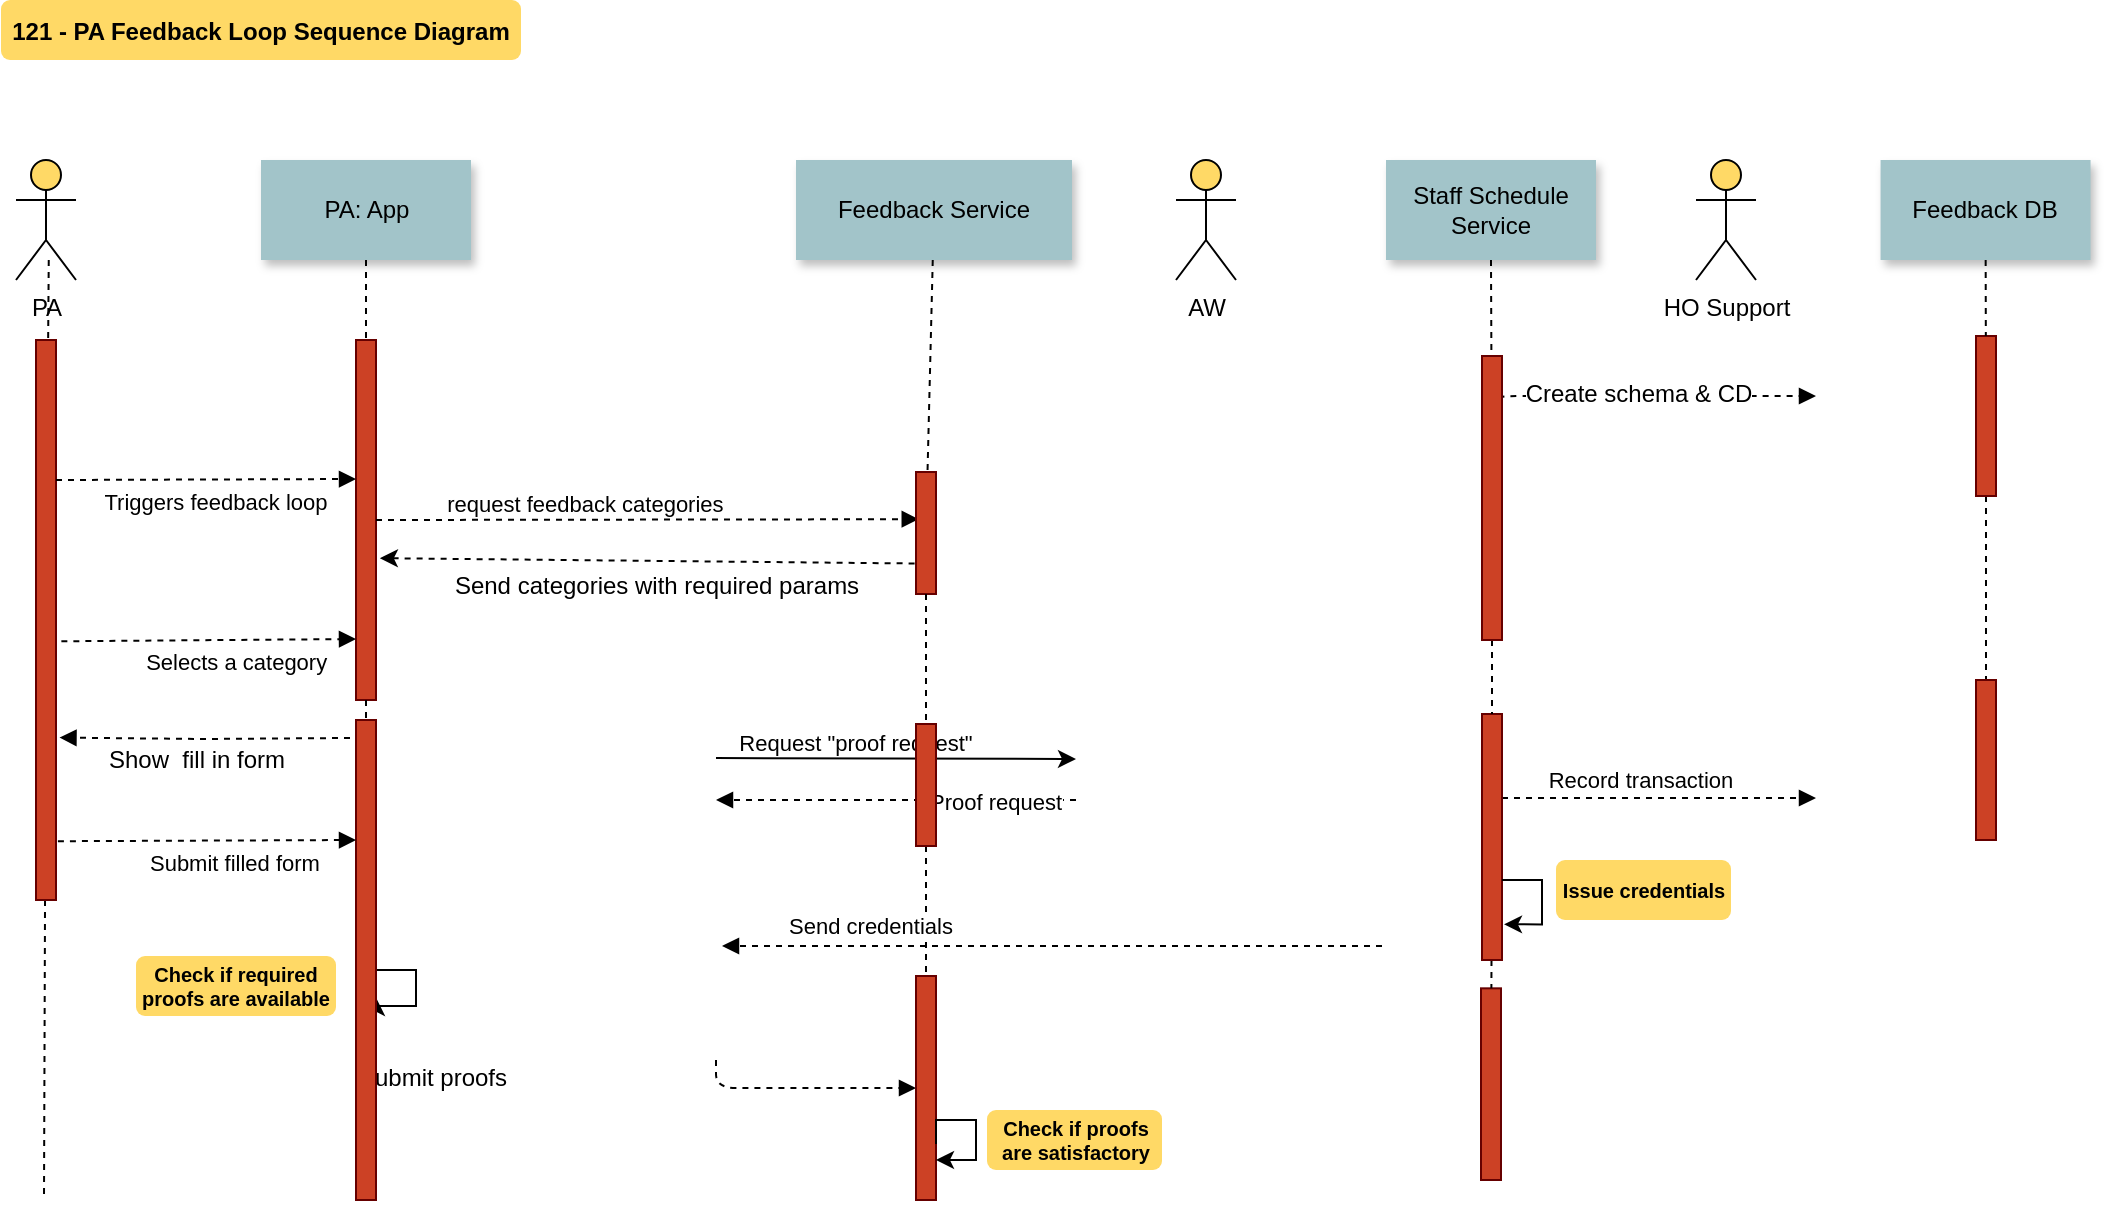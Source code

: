 <mxfile version="12.1.7" type="github" pages="1"><diagram name="Page-1" id="9361dd3d-8414-5efd-6122-117bd74ce7a7"><mxGraphModel dx="2009" dy="988" grid="1" gridSize="10" guides="1" tooltips="1" connect="1" arrows="1" fold="1" page="0" pageScale="1.5" pageWidth="826" pageHeight="1169" background="#ffffff" math="0" shadow="0"><root><mxCell id="0"/><mxCell id="1" parent="0"/><mxCell id="2" value="" style="fillColor=#CC4125;strokeColor=#660000" parent="1" vertex="1"><mxGeometry x="30" y="150" width="10" height="180" as="geometry"/></mxCell><mxCell id="4" value="PA: App" style="shadow=1;fillColor=#A2C4C9;strokeColor=none;whiteSpace=wrap;" parent="1" vertex="1"><mxGeometry x="-17.5" y="60" width="105" height="50" as="geometry"/></mxCell><mxCell id="7" value="Staff Schedule Service" style="shadow=1;fillColor=#A2C4C9;strokeColor=none;whiteSpace=wrap;" parent="1" vertex="1"><mxGeometry x="545" y="60" width="105" height="50" as="geometry"/></mxCell><mxCell id="9" value="request feedback categories" style="edgeStyle=none;verticalLabelPosition=top;verticalAlign=bottom;entryX=0.138;entryY=0.387;entryDx=0;entryDy=0;exitX=1;exitY=0.5;exitDx=0;exitDy=0;entryPerimeter=0;dashed=1;endFill=1;endArrow=block;startFill=0;startArrow=none;" parent="1" edge="1" target="4HXD_U9j3b60p4fibFge-90" source="2"><mxGeometry x="-150" y="4" width="100" height="100" as="geometry"><mxPoint x="60" y="243.5" as="sourcePoint"/><mxPoint x="241.6" y="245.159" as="targetPoint"/><mxPoint x="-31" y="1" as="offset"/></mxGeometry></mxCell><mxCell id="11" value="" style="edgeStyle=none;verticalLabelPosition=top;verticalAlign=bottom;endArrow=none;startArrow=classic;dashed=1;entryX=0;entryY=0.75;entryDx=0;entryDy=0;exitX=1.194;exitY=0.606;exitDx=0;exitDy=0;exitPerimeter=0;" parent="1" edge="1" target="4HXD_U9j3b60p4fibFge-90" source="2"><mxGeometry x="120" y="172.259" width="100" height="100" as="geometry"><mxPoint x="110" y="259.759" as="sourcePoint"/><mxPoint x="286.76" y="260.398" as="targetPoint"/></mxGeometry></mxCell><mxCell id="HILvpN4AN2ozblUCMKvK-89" value="Send categories with required params" style="text;html=1;resizable=0;points=[];align=center;verticalAlign=middle;labelBackgroundColor=#ffffff;fontStyle=0" parent="11" vertex="1" connectable="0"><mxGeometry relative="1" as="geometry"><mxPoint x="4" y="12" as="offset"/></mxGeometry></mxCell><mxCell id="15" value="Feedback DB" style="shadow=1;fillColor=#A2C4C9;strokeColor=none;whiteSpace=wrap;" parent="1" vertex="1"><mxGeometry x="792.284" y="60.0" width="105" height="50" as="geometry"/></mxCell><mxCell id="16" value="" style="edgeStyle=none;endArrow=none;dashed=1;" parent="1" source="4HXD_U9j3b60p4fibFge-112" target="17" edge="1"><mxGeometry x="767.043" y="270" width="100" height="100" as="geometry"><mxPoint x="844.543" y="220.0" as="sourcePoint"/><mxPoint x="844.543" y="240.0" as="targetPoint"/></mxGeometry></mxCell><mxCell id="17" value="" style="fillColor=#CC4125;strokeColor=#660000" parent="1" vertex="1"><mxGeometry x="840" y="320" width="10" height="80" as="geometry"/></mxCell><mxCell id="30" value="Feedback Service" style="shadow=1;fillColor=#A2C4C9;strokeColor=none;whiteSpace=wrap;" parent="1" vertex="1"><mxGeometry x="250" y="60" width="138" height="50" as="geometry"/></mxCell><mxCell id="33" value="" style="edgeStyle=elbowEdgeStyle;elbow=horizontal;endArrow=none;dashed=1" parent="1" source="4" target="2" edge="1"><mxGeometry x="60.0" y="310" width="100" height="100" as="geometry"><mxPoint x="60.0" y="410" as="sourcePoint"/><mxPoint x="160" y="310" as="targetPoint"/></mxGeometry></mxCell><mxCell id="4HXD_U9j3b60p4fibFge-115" style="edgeStyle=orthogonalEdgeStyle;rounded=0;orthogonalLoop=1;jettySize=auto;html=1;fontSize=15;entryX=1.011;entryY=0.579;entryDx=0;entryDy=0;entryPerimeter=0;exitX=1;exitY=0.5;exitDx=0;exitDy=0;" parent="1" source="42" target="42" edge="1"><mxGeometry relative="1" as="geometry"><mxPoint x="50" y="490" as="targetPoint"/><Array as="points"><mxPoint x="60" y="465"/><mxPoint x="60" y="483"/></Array></mxGeometry></mxCell><mxCell id="4HXD_U9j3b60p4fibFge-122" style="edgeStyle=orthogonalEdgeStyle;rounded=1;orthogonalLoop=1;jettySize=auto;html=1;entryX=0;entryY=0.5;entryDx=0;entryDy=0;fontSize=11;dashed=1;verticalAlign=bottom;endFill=1;endArrow=block;startFill=0;startArrow=none;" parent="1" target="49" edge="1"><mxGeometry relative="1" as="geometry"><mxPoint x="210" y="510" as="sourcePoint"/><Array as="points"><mxPoint x="210" y="524"/></Array></mxGeometry></mxCell><mxCell id="4HXD_U9j3b60p4fibFge-123" value="Submit proofs" style="text;html=1;resizable=0;points=[];align=center;verticalAlign=middle;labelBackgroundColor=#ffffff;fontSize=12;" parent="4HXD_U9j3b60p4fibFge-122" vertex="1" connectable="0"><mxGeometry x="-0.272" y="5" relative="1" as="geometry"><mxPoint x="-170" as="offset"/></mxGeometry></mxCell><mxCell id="jYBo3Zhqs0pMkhHqMW5u-86" value="" style="edgeStyle=orthogonalEdgeStyle;rounded=1;orthogonalLoop=1;jettySize=auto;html=1;entryX=1.175;entryY=0.71;entryDx=0;entryDy=0;entryPerimeter=0;dashed=1;verticalAlign=bottom;endFill=1;endArrow=block;startFill=0;startArrow=none;" edge="1" parent="1" target="jYBo3Zhqs0pMkhHqMW5u-84"><mxGeometry x="0.061" y="-19" relative="1" as="geometry"><mxPoint x="27" y="349" as="sourcePoint"/><mxPoint as="offset"/></mxGeometry></mxCell><mxCell id="jYBo3Zhqs0pMkhHqMW5u-87" value="Show&amp;nbsp; fill in form" style="text;html=1;resizable=0;points=[];align=center;verticalAlign=middle;labelBackgroundColor=#ffffff;" vertex="1" connectable="0" parent="jYBo3Zhqs0pMkhHqMW5u-86"><mxGeometry x="0.15" y="-4" relative="1" as="geometry"><mxPoint x="6.5" y="15" as="offset"/></mxGeometry></mxCell><mxCell id="42" value="" style="fillColor=#CC4125;strokeColor=#660000" parent="1" vertex="1"><mxGeometry x="30" y="340" width="10" height="240" as="geometry"/></mxCell><mxCell id="43" value="             Proof request" style="edgeStyle=elbowEdgeStyle;elbow=vertical;dashed=1;verticalLabelPosition=top;verticalAlign=bottom;align=center;exitX=0;exitY=0.42;exitDx=0;exitDy=0;endFill=1;endArrow=block;startFill=0;startArrow=none;exitPerimeter=0;" parent="1" edge="1"><mxGeometry y="170" width="100" height="100" as="geometry"><mxPoint x="390" y="380" as="sourcePoint"/><mxPoint x="210" y="380" as="targetPoint"/><Array as="points"/><mxPoint x="50" y="10" as="offset"/></mxGeometry></mxCell><mxCell id="44" value="" style="edgeStyle=none;dashed=1;endArrow=none" parent="1" source="2" target="42" edge="1"><mxGeometry x="-120" y="300" width="100" height="100" as="geometry"><mxPoint x="-120" y="400" as="sourcePoint"/><mxPoint x="-20" y="300" as="targetPoint"/></mxGeometry></mxCell><mxCell id="48" value="" style="fillColor=#CC4125;strokeColor=#660000" parent="1" vertex="1"><mxGeometry x="592.5" y="474.167" width="10" height="95.833" as="geometry"/></mxCell><mxCell id="49" value="" style="fillColor=#CC4125;strokeColor=#660000" parent="1" vertex="1"><mxGeometry x="310" y="468" width="10" height="112" as="geometry"/></mxCell><mxCell id="50" value="" style="edgeStyle=none;endArrow=none;dashed=1" parent="1" source="4HXD_U9j3b60p4fibFge-125" target="49" edge="1"><mxGeometry x="266.571" y="205" width="100" height="100" as="geometry"><mxPoint x="341.736" y="150" as="sourcePoint"/><mxPoint x="341.736" y="329.394" as="targetPoint"/></mxGeometry></mxCell><mxCell id="52" value="" style="edgeStyle=none;endArrow=none;dashed=1" parent="1" source="HILvpN4AN2ozblUCMKvK-92" target="48" edge="1"><mxGeometry x="626.571" y="339.697" width="100" height="100" as="geometry"><mxPoint x="701.736" y="284.697" as="sourcePoint"/><mxPoint x="701.736" y="464.091" as="targetPoint"/></mxGeometry></mxCell><mxCell id="71" value="121 - PA Feedback Loop Sequence Diagram" style="rounded=1;fontStyle=1;fillColor=#FFD966;strokeColor=none" parent="1" vertex="1"><mxGeometry x="-147.5" y="-20" width="260" height="30" as="geometry"/></mxCell><mxCell id="72" value="Check if required proofs are available" style="rounded=1;fontStyle=1;fillColor=#FFD966;strokeColor=none;whiteSpace=wrap;fontSize=10;" parent="1" vertex="1"><mxGeometry x="-80" y="458" width="100" height="30" as="geometry"/></mxCell><mxCell id="4HXD_U9j3b60p4fibFge-92" style="edgeStyle=orthogonalEdgeStyle;rounded=1;orthogonalLoop=1;jettySize=auto;html=1;dashed=1;verticalAlign=bottom;endFill=1;endArrow=block;startFill=0;startArrow=none;" parent="1" edge="1"><mxGeometry relative="1" as="geometry"><mxPoint x="603" y="379" as="sourcePoint"/><mxPoint x="760" y="379" as="targetPoint"/><Array as="points"><mxPoint x="650" y="379"/><mxPoint x="650" y="379"/></Array></mxGeometry></mxCell><mxCell id="4HXD_U9j3b60p4fibFge-93" value="Record transaction" style="text;html=1;resizable=0;points=[];align=center;verticalAlign=bottom;labelBackgroundColor=#ffffff;rounded=1;dashed=1;fontSize=11;strokeColor=#000000;endFill=1;endArrow=block;startFill=0;startArrow=none;" parent="4HXD_U9j3b60p4fibFge-92" vertex="1" connectable="0"><mxGeometry x="-0.003" y="10" relative="1" as="geometry"><mxPoint x="-10" y="9" as="offset"/></mxGeometry></mxCell><mxCell id="4HXD_U9j3b60p4fibFge-107" style="edgeStyle=orthogonalEdgeStyle;rounded=1;orthogonalLoop=1;jettySize=auto;html=1;exitX=0;exitY=0.75;exitDx=0;exitDy=0;entryX=1.276;entryY=0.212;entryDx=0;entryDy=0;entryPerimeter=0;fontSize=11;dashed=1;verticalAlign=bottom;endFill=1;endArrow=block;startFill=0;startArrow=none;" parent="1" edge="1"><mxGeometry relative="1" as="geometry"><mxPoint x="543" y="453" as="sourcePoint"/><mxPoint x="213" y="453" as="targetPoint"/></mxGeometry></mxCell><mxCell id="4HXD_U9j3b60p4fibFge-108" value="Send credentials" style="text;html=1;resizable=0;points=[];align=center;verticalAlign=bottom;labelBackgroundColor=#ffffff;fontSize=11;rounded=1;dashed=1;strokeColor=#000000;endFill=1;endArrow=block;startFill=0;startArrow=none;" parent="4HXD_U9j3b60p4fibFge-107" vertex="1" connectable="0"><mxGeometry x="0.189" y="2" relative="1" as="geometry"><mxPoint x="-60" y="-4" as="offset"/></mxGeometry></mxCell><mxCell id="HILvpN4AN2ozblUCMKvK-92" value="" style="fillColor=#CC4125;strokeColor=#660000" parent="1" vertex="1"><mxGeometry x="593" y="337" width="10" height="123" as="geometry"/></mxCell><mxCell id="HILvpN4AN2ozblUCMKvK-93" value="" style="edgeStyle=none;endArrow=none;dashed=1;exitX=0.5;exitY=1;exitDx=0;exitDy=0;" parent="1" source="4HXD_U9j3b60p4fibFge-109" target="HILvpN4AN2ozblUCMKvK-92" edge="1"><mxGeometry x="626.571" y="339.697" width="100" height="100" as="geometry"><mxPoint x="598" y="270" as="sourcePoint"/><mxPoint x="597.583" y="464.167" as="targetPoint"/></mxGeometry></mxCell><mxCell id="R1A0qcYAxihJPIgawu35-90" value="Check if proofs are satisfactory" style="rounded=1;fontStyle=1;fillColor=#FFD966;strokeColor=none;whiteSpace=wrap;fontSize=10;" parent="1" vertex="1"><mxGeometry x="345.5" y="535" width="87.5" height="30" as="geometry"/></mxCell><mxCell id="R1A0qcYAxihJPIgawu35-93" value="Request &quot;proof request&quot;" style="edgeStyle=elbowEdgeStyle;elbow=vertical;verticalLabelPosition=top;verticalAlign=bottom;entryX=0;entryY=0.256;entryDx=0;entryDy=0;entryPerimeter=0;" parent="1" edge="1"><mxGeometry y="170" width="100" height="100" as="geometry"><mxPoint x="210" y="359" as="sourcePoint"/><mxPoint x="390" y="360" as="targetPoint"/><Array as="points"/><mxPoint x="-20" y="1" as="offset"/></mxGeometry></mxCell><mxCell id="4HXD_U9j3b60p4fibFge-90" value="" style="fillColor=#CC4125;strokeColor=#660000" parent="1" vertex="1"><mxGeometry x="310" y="216" width="10" height="61" as="geometry"/></mxCell><mxCell id="4HXD_U9j3b60p4fibFge-91" value="" style="edgeStyle=none;endArrow=none;dashed=1" parent="1" source="30" target="4HXD_U9j3b60p4fibFge-90" edge="1"><mxGeometry x="266.571" y="205" width="100" height="100" as="geometry"><mxPoint x="315" y="110" as="sourcePoint"/><mxPoint x="315" y="468.333" as="targetPoint"/></mxGeometry></mxCell><mxCell id="4HXD_U9j3b60p4fibFge-111" style="edgeStyle=orthogonalEdgeStyle;rounded=1;orthogonalLoop=1;jettySize=auto;html=1;exitX=0.929;exitY=0.153;exitDx=0;exitDy=0;fontSize=11;exitPerimeter=0;dashed=1;verticalAlign=bottom;endFill=1;endArrow=block;startFill=0;startArrow=none;" parent="1" source="4HXD_U9j3b60p4fibFge-109" edge="1"><mxGeometry relative="1" as="geometry"><mxPoint x="760" y="178" as="targetPoint"/><Array as="points"><mxPoint x="602" y="178"/></Array></mxGeometry></mxCell><mxCell id="4HXD_U9j3b60p4fibFge-114" value="Create schema &amp;amp; CD" style="text;html=1;resizable=0;points=[];align=center;verticalAlign=middle;labelBackgroundColor=#ffffff;fontSize=12;" parent="4HXD_U9j3b60p4fibFge-111" vertex="1" connectable="0"><mxGeometry x="-0.246" y="1" relative="1" as="geometry"><mxPoint x="10" as="offset"/></mxGeometry></mxCell><mxCell id="4HXD_U9j3b60p4fibFge-109" value="" style="fillColor=#CC4125;strokeColor=#660000" parent="1" vertex="1"><mxGeometry x="593" y="158" width="10" height="142" as="geometry"/></mxCell><mxCell id="4HXD_U9j3b60p4fibFge-110" value="" style="edgeStyle=none;endArrow=none;dashed=1;exitX=0.5;exitY=1;exitDx=0;exitDy=0;" parent="1" source="7" target="4HXD_U9j3b60p4fibFge-109" edge="1"><mxGeometry x="626.571" y="339.697" width="100" height="100" as="geometry"><mxPoint x="597.5" y="110" as="sourcePoint"/><mxPoint x="597.881" y="307" as="targetPoint"/></mxGeometry></mxCell><mxCell id="4HXD_U9j3b60p4fibFge-112" value="" style="fillColor=#CC4125;strokeColor=#660000" parent="1" vertex="1"><mxGeometry x="840" y="148" width="10" height="80" as="geometry"/></mxCell><mxCell id="4HXD_U9j3b60p4fibFge-113" value="" style="edgeStyle=none;endArrow=none;dashed=1;" parent="1" source="15" target="4HXD_U9j3b60p4fibFge-112" edge="1"><mxGeometry x="767.043" y="270" width="100" height="100" as="geometry"><mxPoint x="844.806" y="110" as="sourcePoint"/><mxPoint x="844.965" y="290" as="targetPoint"/></mxGeometry></mxCell><mxCell id="4HXD_U9j3b60p4fibFge-120" style="edgeStyle=orthogonalEdgeStyle;rounded=0;orthogonalLoop=1;jettySize=auto;html=1;entryX=1.1;entryY=0.855;entryDx=0;entryDy=0;entryPerimeter=0;fontSize=15;" parent="1" source="HILvpN4AN2ozblUCMKvK-92" target="HILvpN4AN2ozblUCMKvK-92" edge="1"><mxGeometry relative="1" as="geometry"><Array as="points"><mxPoint x="623" y="420"/><mxPoint x="623" y="442"/></Array></mxGeometry></mxCell><mxCell id="4HXD_U9j3b60p4fibFge-121" value="Issue credentials" style="rounded=1;fontStyle=1;fillColor=#FFD966;strokeColor=none;whiteSpace=wrap;fontSize=10;" parent="1" vertex="1"><mxGeometry x="630" y="410" width="87.5" height="30" as="geometry"/></mxCell><mxCell id="4HXD_U9j3b60p4fibFge-124" style="edgeStyle=orthogonalEdgeStyle;rounded=0;orthogonalLoop=1;jettySize=auto;html=1;exitX=1;exitY=0.75;exitDx=0;exitDy=0;fontSize=15;" parent="1" source="49" edge="1"><mxGeometry relative="1" as="geometry"><mxPoint x="320" y="560" as="targetPoint"/><Array as="points"><mxPoint x="320" y="540"/><mxPoint x="340" y="540"/><mxPoint x="340" y="560"/></Array></mxGeometry></mxCell><mxCell id="4HXD_U9j3b60p4fibFge-125" value="" style="fillColor=#CC4125;strokeColor=#660000" parent="1" vertex="1"><mxGeometry x="310" y="342" width="10" height="61" as="geometry"/></mxCell><mxCell id="4HXD_U9j3b60p4fibFge-126" value="" style="edgeStyle=none;endArrow=none;dashed=1" parent="1" source="4HXD_U9j3b60p4fibFge-90" target="4HXD_U9j3b60p4fibFge-125" edge="1"><mxGeometry x="266.571" y="205" width="100" height="100" as="geometry"><mxPoint x="315.0" y="280.0" as="sourcePoint"/><mxPoint x="315.0" y="468" as="targetPoint"/></mxGeometry></mxCell><mxCell id="jYBo3Zhqs0pMkhHqMW5u-75" value="AW" style="shape=umlActor;verticalLabelPosition=bottom;labelBackgroundColor=none;verticalAlign=top;html=1;outlineConnect=0;fillColor=#FFD966;" vertex="1" parent="1"><mxGeometry x="440" y="60" width="30" height="60" as="geometry"/></mxCell><mxCell id="jYBo3Zhqs0pMkhHqMW5u-76" value="HO Support" style="shape=umlActor;verticalLabelPosition=bottom;labelBackgroundColor=none;verticalAlign=top;html=1;outlineConnect=0;fillColor=#FFD966;" vertex="1" parent="1"><mxGeometry x="700" y="60" width="30" height="60" as="geometry"/></mxCell><mxCell id="jYBo3Zhqs0pMkhHqMW5u-78" value="" style="edgeStyle=none;endArrow=none;dashed=1" edge="1" parent="1" source="jYBo3Zhqs0pMkhHqMW5u-84"><mxGeometry x="-175.429" y="205" width="100" height="100" as="geometry"><mxPoint x="-123.627" y="110" as="sourcePoint"/><mxPoint x="-126" y="580" as="targetPoint"/></mxGeometry></mxCell><mxCell id="jYBo3Zhqs0pMkhHqMW5u-81" value="Selects a category" style="edgeStyle=none;verticalLabelPosition=top;verticalAlign=bottom;labelPosition=left;align=center;exitX=1.268;exitY=0.538;exitDx=0;exitDy=0;exitPerimeter=0;dashed=1;endFill=1;endArrow=block;startFill=0;startArrow=none;" edge="1" parent="1" source="jYBo3Zhqs0pMkhHqMW5u-84"><mxGeometry width="100" height="100" as="geometry"><mxPoint x="-60" y="299.5" as="sourcePoint"/><mxPoint x="30" y="299.5" as="targetPoint"/><mxPoint x="14" y="20" as="offset"/></mxGeometry></mxCell><mxCell id="jYBo3Zhqs0pMkhHqMW5u-84" value="" style="fillColor=#CC4125;strokeColor=#660000" vertex="1" parent="1"><mxGeometry x="-130" y="150" width="10" height="280" as="geometry"/></mxCell><mxCell id="jYBo3Zhqs0pMkhHqMW5u-85" value="" style="edgeStyle=none;endArrow=none;dashed=1" edge="1" parent="1" target="jYBo3Zhqs0pMkhHqMW5u-84"><mxGeometry x="-175.429" y="205" width="100" height="100" as="geometry"><mxPoint x="-123.627" y="110" as="sourcePoint"/><mxPoint x="-126" y="580" as="targetPoint"/></mxGeometry></mxCell><mxCell id="3" value="Triggers feedback loop" style="edgeStyle=none;verticalLabelPosition=top;verticalAlign=bottom;labelPosition=left;align=center;exitX=1;exitY=0.25;exitDx=0;exitDy=0;dashed=1;endFill=1;endArrow=block;startFill=0;startArrow=none;" parent="1" edge="1" source="jYBo3Zhqs0pMkhHqMW5u-84"><mxGeometry width="100" height="100" as="geometry"><mxPoint x="-60" y="219.5" as="sourcePoint"/><mxPoint x="30" y="219.5" as="targetPoint"/><mxPoint x="5" y="20" as="offset"/></mxGeometry></mxCell><mxCell id="jYBo3Zhqs0pMkhHqMW5u-72" value="PA" style="shape=umlActor;verticalLabelPosition=bottom;labelBackgroundColor=none;verticalAlign=top;html=1;outlineConnect=0;fillColor=#FFD966;" vertex="1" parent="1"><mxGeometry x="-140" y="60" width="30" height="60" as="geometry"/></mxCell><mxCell id="jYBo3Zhqs0pMkhHqMW5u-89" value="Submit filled form" style="edgeStyle=none;verticalLabelPosition=top;verticalAlign=bottom;labelPosition=left;align=center;exitX=1.096;exitY=0.895;exitDx=0;exitDy=0;exitPerimeter=0;dashed=1;endFill=1;endArrow=block;startFill=0;startArrow=none;" edge="1" parent="1" source="jYBo3Zhqs0pMkhHqMW5u-84"><mxGeometry x="10" y="100" width="100" height="100" as="geometry"><mxPoint x="-107.32" y="400.64" as="sourcePoint"/><mxPoint x="30" y="400" as="targetPoint"/><mxPoint x="14" y="20" as="offset"/></mxGeometry></mxCell></root></mxGraphModel></diagram></mxfile>